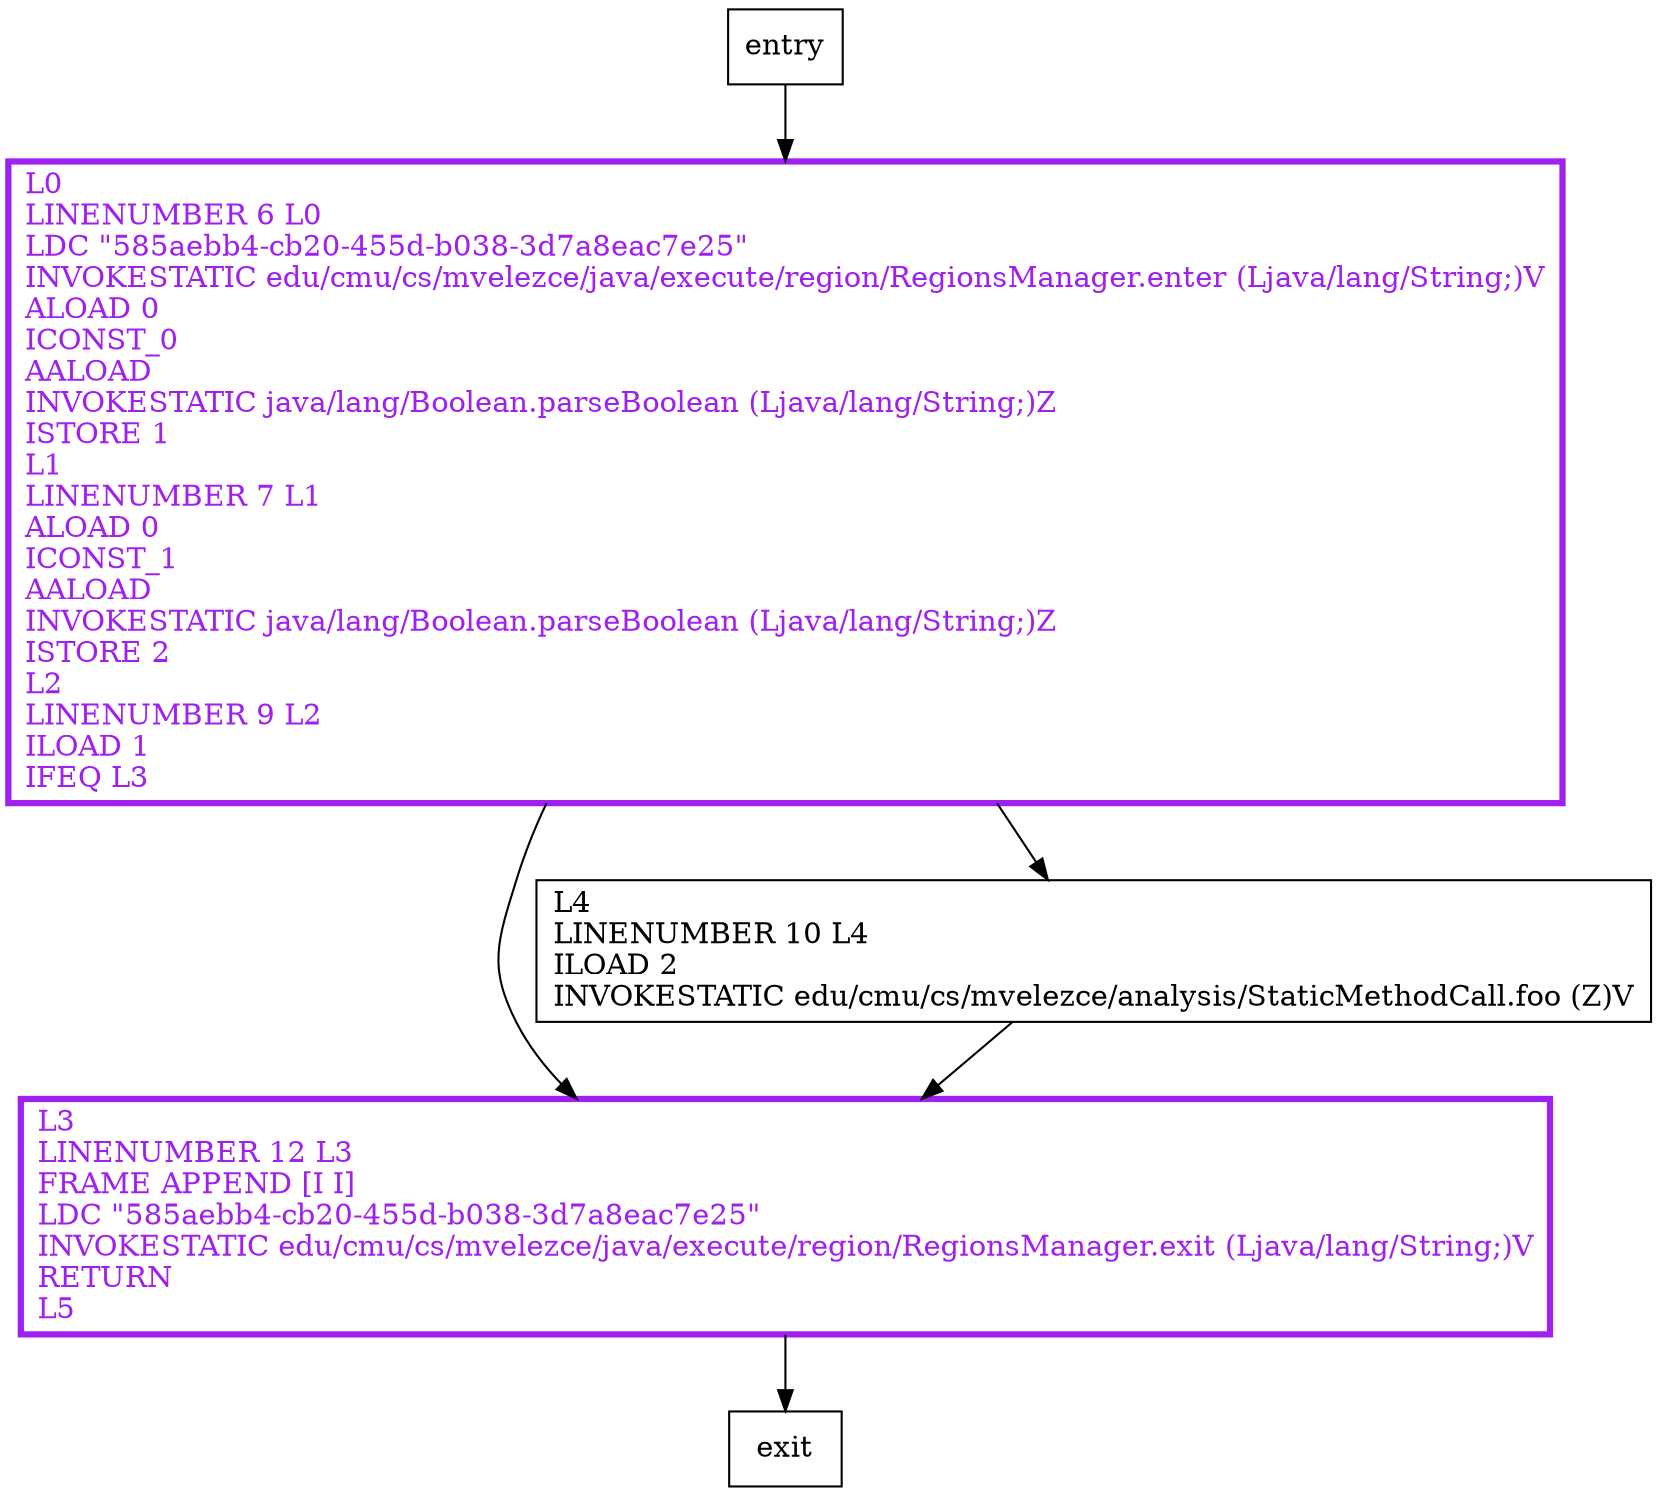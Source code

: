 digraph main {
node [shape=record];
585754327 [label="L0\lLINENUMBER 6 L0\lLDC \"585aebb4-cb20-455d-b038-3d7a8eac7e25\"\lINVOKESTATIC edu/cmu/cs/mvelezce/java/execute/region/RegionsManager.enter (Ljava/lang/String;)V\lALOAD 0\lICONST_0\lAALOAD\lINVOKESTATIC java/lang/Boolean.parseBoolean (Ljava/lang/String;)Z\lISTORE 1\lL1\lLINENUMBER 7 L1\lALOAD 0\lICONST_1\lAALOAD\lINVOKESTATIC java/lang/Boolean.parseBoolean (Ljava/lang/String;)Z\lISTORE 2\lL2\lLINENUMBER 9 L2\lILOAD 1\lIFEQ L3\l"];
885962508 [label="L3\lLINENUMBER 12 L3\lFRAME APPEND [I I]\lLDC \"585aebb4-cb20-455d-b038-3d7a8eac7e25\"\lINVOKESTATIC edu/cmu/cs/mvelezce/java/execute/region/RegionsManager.exit (Ljava/lang/String;)V\lRETURN\lL5\l"];
2116250002 [label="L4\lLINENUMBER 10 L4\lILOAD 2\lINVOKESTATIC edu/cmu/cs/mvelezce/analysis/StaticMethodCall.foo (Z)V\l"];
entry;
exit;
585754327 -> 885962508
585754327 -> 2116250002
entry -> 585754327
885962508 -> exit
2116250002 -> 885962508
585754327[fontcolor="purple", penwidth=3, color="purple"];
885962508[fontcolor="purple", penwidth=3, color="purple"];
}
